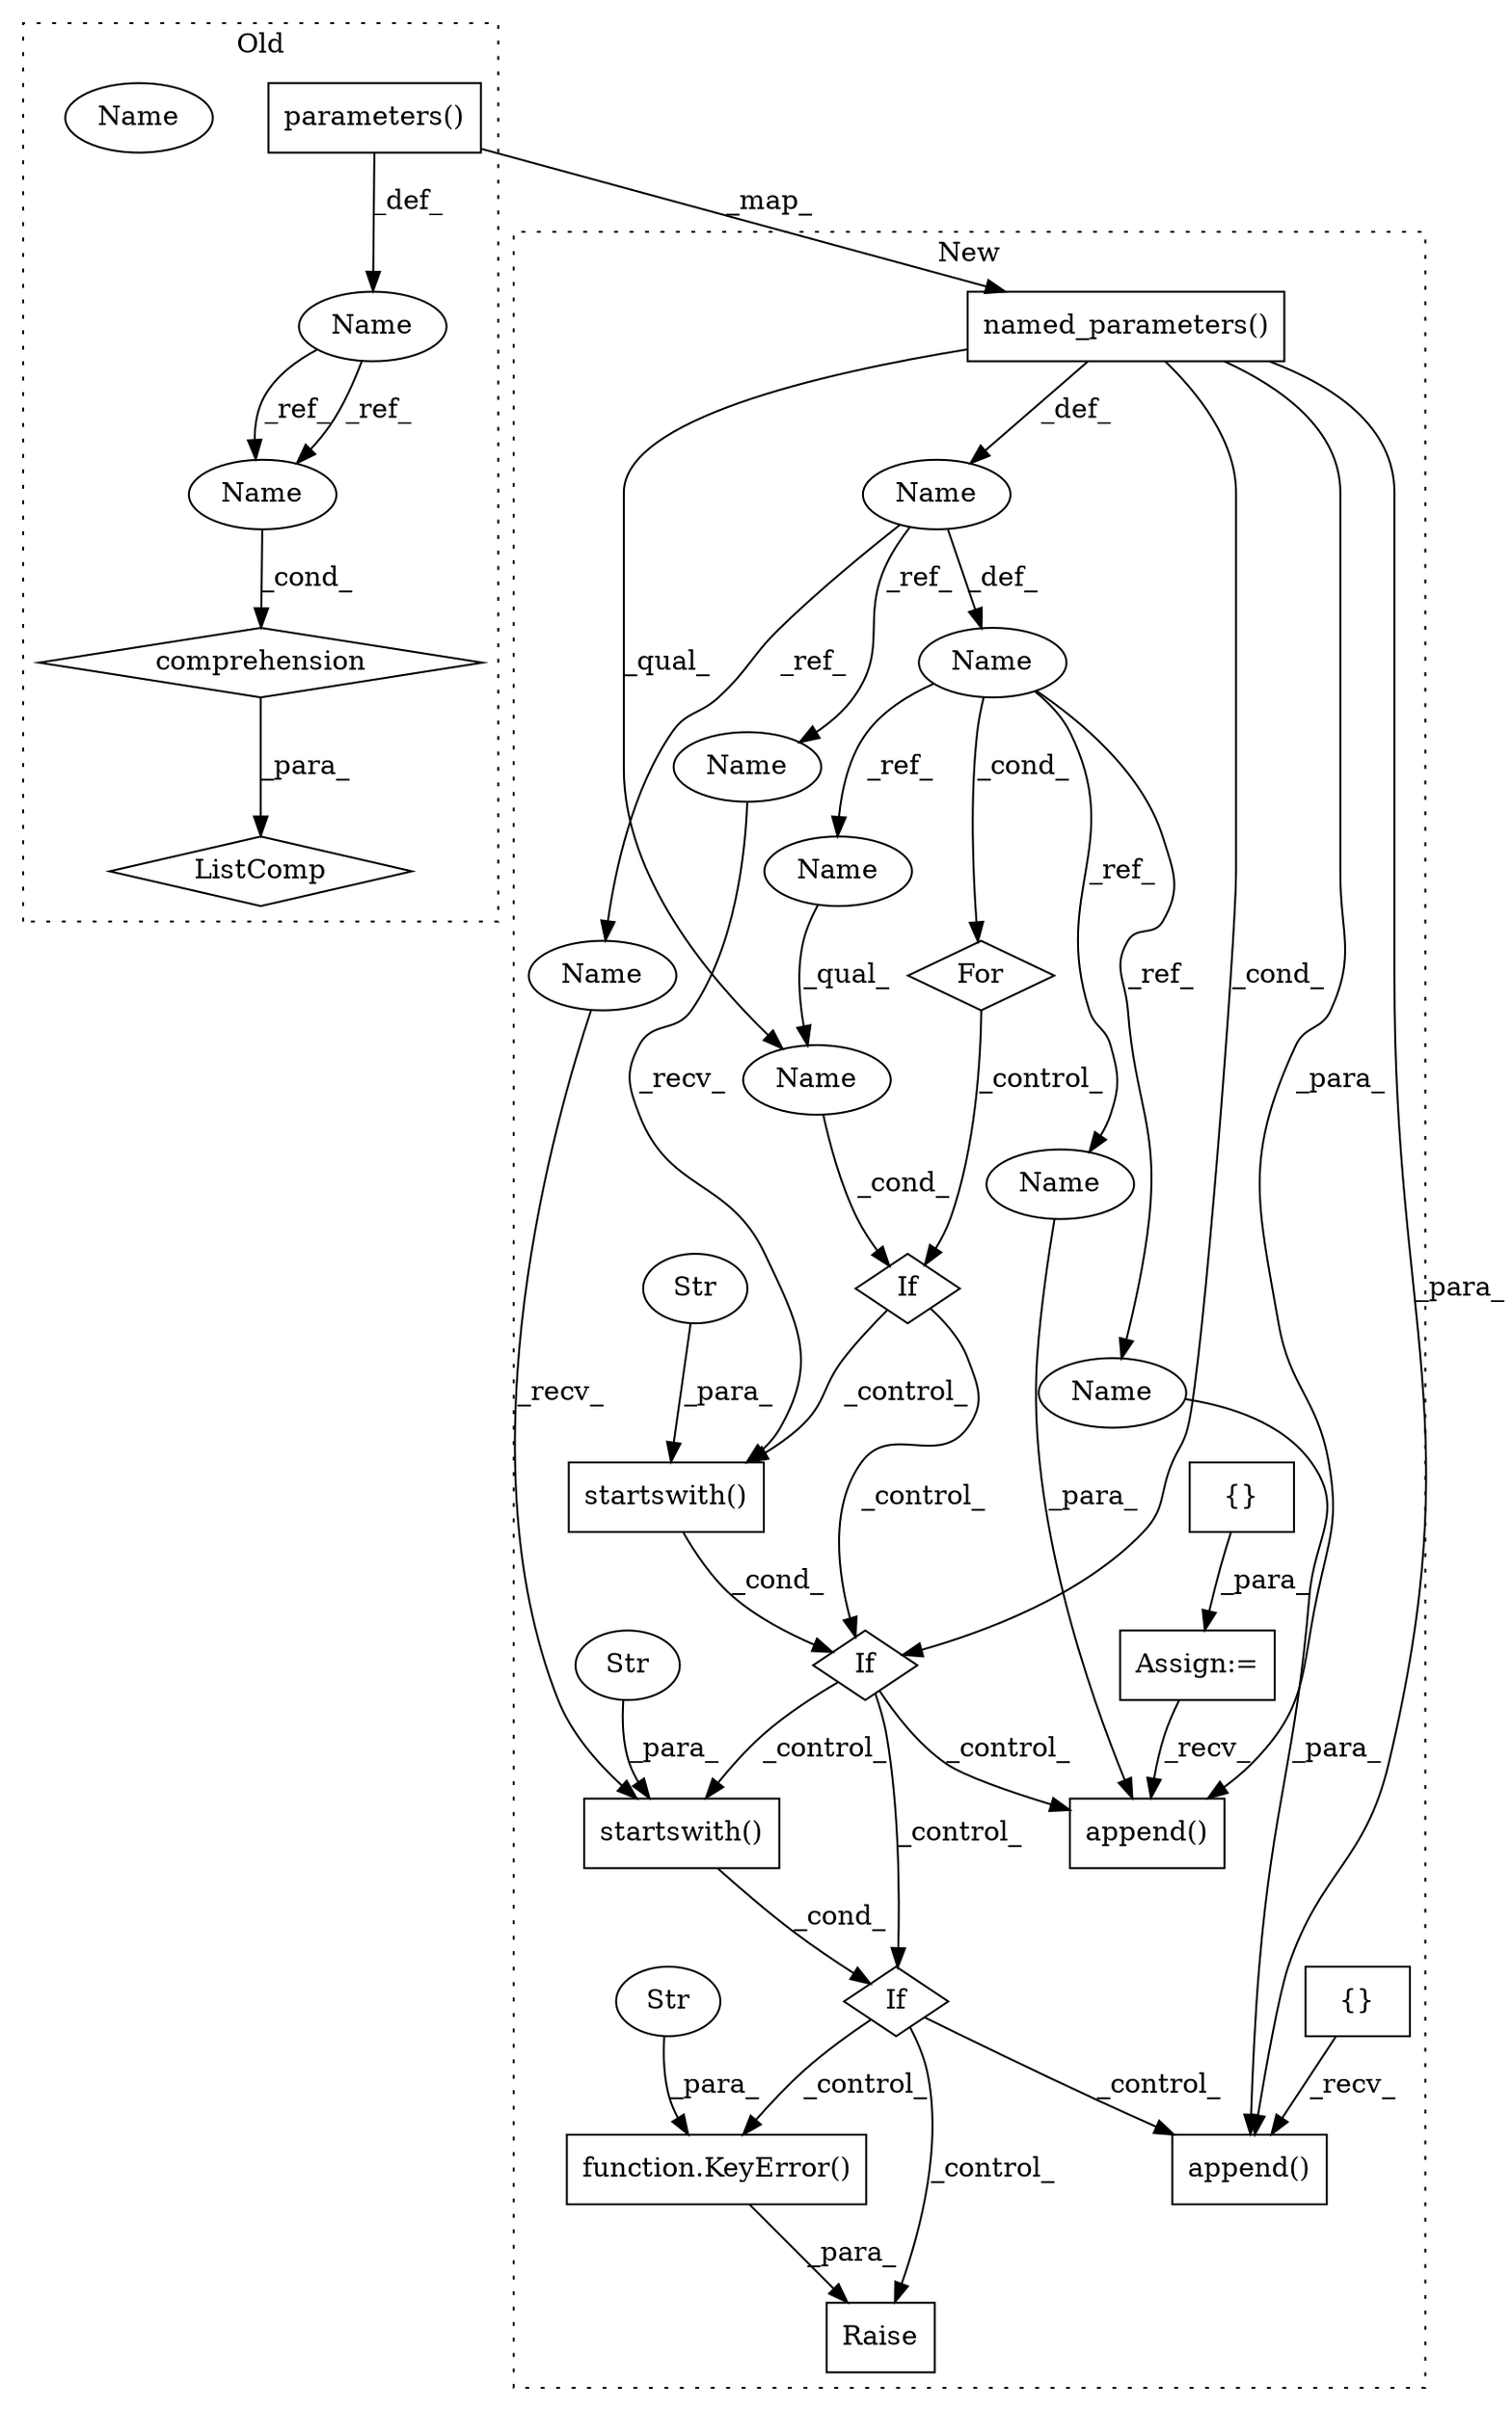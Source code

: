 digraph G {
subgraph cluster0 {
1 [label="ListComp" a="106" s="3357" l="96" shape="diamond"];
3 [label="comprehension" a="45" s="3369" l="3" shape="diamond"];
13 [label="parameters()" a="75" s="3378" l="42" shape="box"];
19 [label="Name" a="87" s="3373" l="1" shape="ellipse"];
21 [label="Name" a="87" s="3367" l="1" shape="ellipse"];
29 [label="Name" a="87" s="3367" l="1" shape="ellipse"];
label = "Old";
style="dotted";
}
subgraph cluster1 {
2 [label="startswith()" a="75" s="3499,3522" l="13,1" shape="box"];
4 [label="Str" a="66" s="3512" l="10" shape="ellipse"];
5 [label="If" a="96" s="3496" l="3" shape="diamond"];
6 [label="For" a="107" s="3394,3454" l="4,10" shape="diamond"];
7 [label="Name" a="87" s="3401" l="1" shape="ellipse"];
8 [label="If" a="96" s="3582" l="0" shape="diamond"];
9 [label="startswith()" a="75" s="3582,3613" l="13,1" shape="box"];
10 [label="Str" a="66" s="3595" l="18" shape="ellipse"];
11 [label="If" a="96" s="3464" l="3" shape="diamond"];
12 [label="named_parameters()" a="75" s="3406" l="48" shape="box"];
14 [label="append()" a="75" s="3632,3654" l="21,1" shape="box"];
15 [label="{}" a="59" s="3387,3387" l="2,1" shape="box"];
16 [label="append()" a="75" s="3541,3563" l="21,1" shape="box"];
17 [label="{}" a="59" s="3364,3364" l="2,1" shape="box"];
18 [label="Name" a="87" s="3398" l="1" shape="ellipse"];
20 [label="Name" a="87" s="3467" l="15" shape="ellipse"];
22 [label="Raise" a="91" s="3690" l="6" shape="box"];
23 [label="function.KeyError()" a="75" s="3696,3733" l="9,1" shape="box"];
24 [label="Str" a="66" s="3705" l="28" shape="ellipse"];
25 [label="Assign:=" a="68" s="3361" l="3" shape="box"];
26 [label="Name" a="87" s="3562" l="1" shape="ellipse"];
27 [label="Name" a="87" s="3653" l="1" shape="ellipse"];
28 [label="Name" a="87" s="3467" l="1" shape="ellipse"];
30 [label="Name" a="87" s="3499" l="1" shape="ellipse"];
31 [label="Name" a="87" s="3582" l="1" shape="ellipse"];
label = "New";
style="dotted";
}
2 -> 5 [label="_cond_"];
3 -> 1 [label="_para_"];
4 -> 2 [label="_para_"];
5 -> 9 [label="_control_"];
5 -> 16 [label="_control_"];
5 -> 8 [label="_control_"];
6 -> 11 [label="_control_"];
7 -> 28 [label="_ref_"];
7 -> 26 [label="_ref_"];
7 -> 6 [label="_cond_"];
7 -> 27 [label="_ref_"];
8 -> 22 [label="_control_"];
8 -> 23 [label="_control_"];
8 -> 14 [label="_control_"];
9 -> 8 [label="_cond_"];
10 -> 9 [label="_para_"];
11 -> 5 [label="_control_"];
11 -> 2 [label="_control_"];
12 -> 20 [label="_qual_"];
12 -> 18 [label="_def_"];
12 -> 16 [label="_para_"];
12 -> 5 [label="_cond_"];
12 -> 14 [label="_para_"];
13 -> 12 [label="_map_"];
13 -> 19 [label="_def_"];
15 -> 14 [label="_recv_"];
17 -> 25 [label="_para_"];
18 -> 7 [label="_def_"];
18 -> 31 [label="_ref_"];
18 -> 30 [label="_ref_"];
19 -> 29 [label="_ref_"];
19 -> 29 [label="_ref_"];
20 -> 11 [label="_cond_"];
23 -> 22 [label="_para_"];
24 -> 23 [label="_para_"];
25 -> 16 [label="_recv_"];
26 -> 16 [label="_para_"];
27 -> 14 [label="_para_"];
28 -> 20 [label="_qual_"];
29 -> 3 [label="_cond_"];
30 -> 2 [label="_recv_"];
31 -> 9 [label="_recv_"];
}